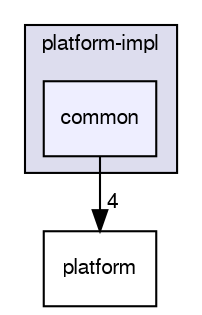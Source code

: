 digraph "/var/lib/jenkins/workspace/kaa_stable/client/client-multi/client-c/src/kaa/platform-impl/common" {
  bgcolor=transparent;
  compound=true
  node [ fontsize="10", fontname="FreeSans"];
  edge [ labelfontsize="10", labelfontname="FreeSans"];
  subgraph clusterdir_ac945a678f77578aa2e77d1814e34588 {
    graph [ bgcolor="#ddddee", pencolor="black", label="platform-impl" fontname="FreeSans", fontsize="10", URL="dir_ac945a678f77578aa2e77d1814e34588.html"]
  dir_c1a062d963d328577fd7771bace96c24 [shape=box, label="common", style="filled", fillcolor="#eeeeff", pencolor="black", URL="dir_c1a062d963d328577fd7771bace96c24.html"];
  }
  dir_e23d472d76342075ad9c73af932db45b [shape=box label="platform" URL="dir_e23d472d76342075ad9c73af932db45b.html"];
  dir_c1a062d963d328577fd7771bace96c24->dir_e23d472d76342075ad9c73af932db45b [headlabel="4", labeldistance=1.5 headhref="dir_000019_000012.html"];
}
